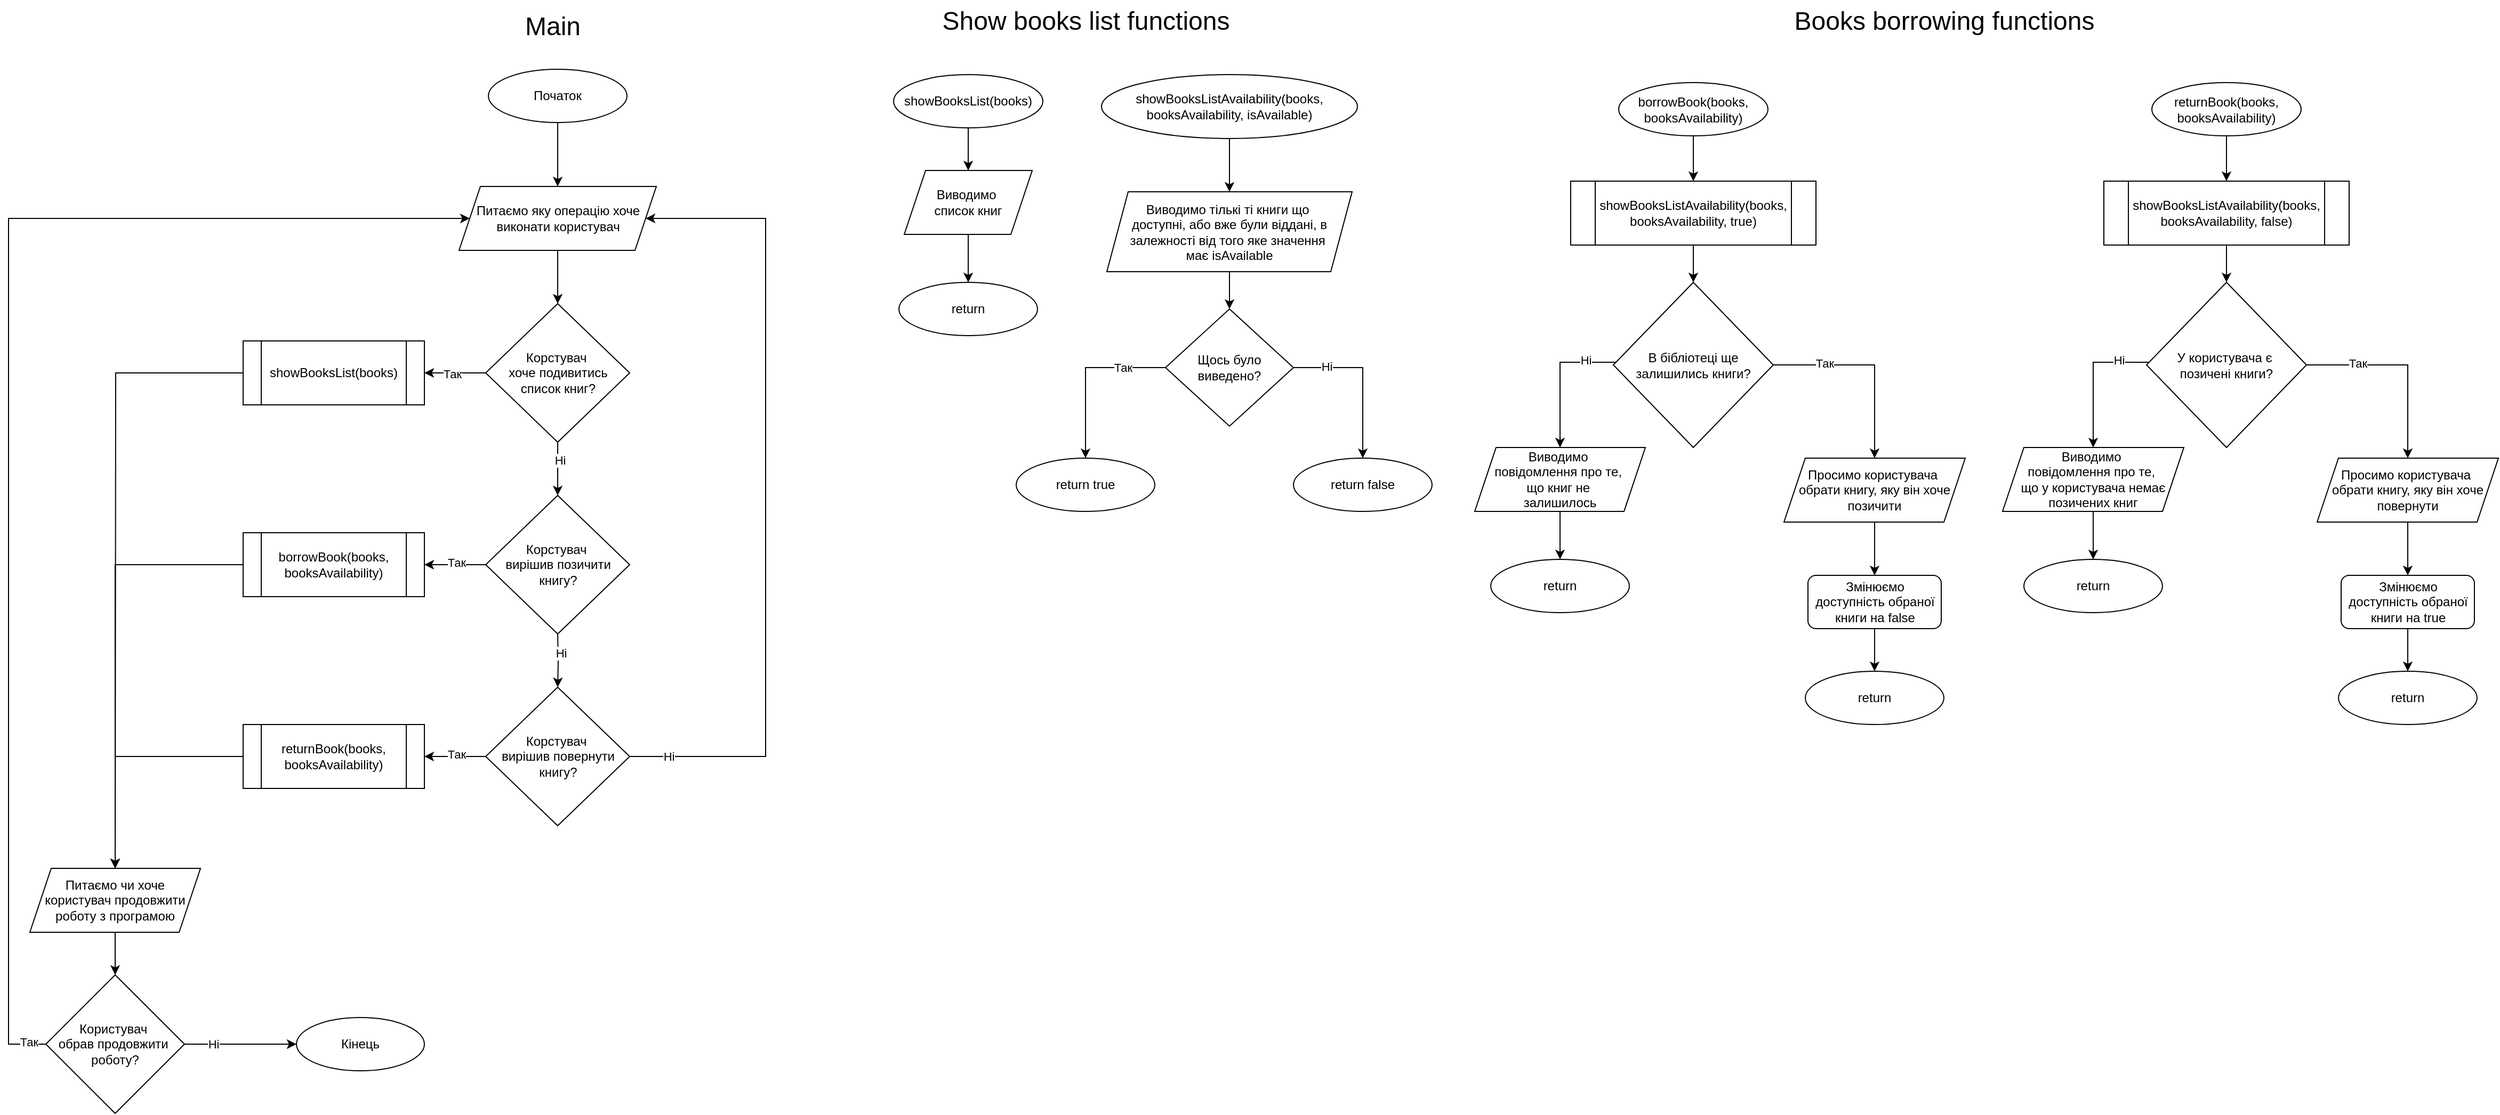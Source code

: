 <mxfile version="24.8.1">
  <diagram name="Page-1" id="XjKNdMhh2U0nfwWWohRo">
    <mxGraphModel dx="4075" dy="1305" grid="1" gridSize="10" guides="1" tooltips="1" connect="1" arrows="1" fold="1" page="1" pageScale="1" pageWidth="850" pageHeight="1100" math="0" shadow="0">
      <root>
        <mxCell id="0" />
        <mxCell id="1" parent="0" />
        <mxCell id="abfaj3LT7T33ILpD5jAN-125" style="edgeStyle=orthogonalEdgeStyle;rounded=0;orthogonalLoop=1;jettySize=auto;html=1;entryX=0.5;entryY=0;entryDx=0;entryDy=0;" edge="1" parent="1" source="MJ7d8MGrej0oFUK3ACLP-1" target="abfaj3LT7T33ILpD5jAN-124">
          <mxGeometry relative="1" as="geometry" />
        </mxCell>
        <mxCell id="MJ7d8MGrej0oFUK3ACLP-1" value="Початок" style="ellipse;whiteSpace=wrap;html=1;" parent="1" vertex="1">
          <mxGeometry x="120" y="90" width="130" height="50" as="geometry" />
        </mxCell>
        <mxCell id="MJ7d8MGrej0oFUK3ACLP-2" value="&lt;font style=&quot;font-size: 24px;&quot;&gt;Main&lt;/font&gt;" style="text;html=1;align=center;verticalAlign=middle;resizable=0;points=[];autosize=1;strokeColor=none;fillColor=none;" parent="1" vertex="1">
          <mxGeometry x="140" y="30" width="80" height="40" as="geometry" />
        </mxCell>
        <mxCell id="MJ7d8MGrej0oFUK3ACLP-3" value="&lt;font style=&quot;font-size: 24px;&quot;&gt;Show books list functions&lt;/font&gt;" style="text;html=1;align=center;verticalAlign=middle;resizable=0;points=[];autosize=1;strokeColor=none;fillColor=none;" parent="1" vertex="1">
          <mxGeometry x="535" y="25" width="290" height="40" as="geometry" />
        </mxCell>
        <mxCell id="abfaj3LT7T33ILpD5jAN-70" value="" style="edgeStyle=orthogonalEdgeStyle;rounded=0;orthogonalLoop=1;jettySize=auto;html=1;" edge="1" parent="1" source="abfaj3LT7T33ILpD5jAN-59" target="abfaj3LT7T33ILpD5jAN-69">
          <mxGeometry relative="1" as="geometry" />
        </mxCell>
        <mxCell id="abfaj3LT7T33ILpD5jAN-59" value="showBooksList(books)" style="ellipse;whiteSpace=wrap;html=1;" vertex="1" parent="1">
          <mxGeometry x="500" y="95" width="140" height="50" as="geometry" />
        </mxCell>
        <mxCell id="abfaj3LT7T33ILpD5jAN-62" value="return" style="ellipse;whiteSpace=wrap;html=1;" vertex="1" parent="1">
          <mxGeometry x="505" y="290" width="130" height="50" as="geometry" />
        </mxCell>
        <mxCell id="abfaj3LT7T33ILpD5jAN-73" value="" style="edgeStyle=orthogonalEdgeStyle;rounded=0;orthogonalLoop=1;jettySize=auto;html=1;" edge="1" parent="1" source="abfaj3LT7T33ILpD5jAN-65" target="abfaj3LT7T33ILpD5jAN-72">
          <mxGeometry relative="1" as="geometry" />
        </mxCell>
        <mxCell id="abfaj3LT7T33ILpD5jAN-65" value="showBooksListAvailability(books, booksAvailability, isAvailable)" style="ellipse;whiteSpace=wrap;html=1;" vertex="1" parent="1">
          <mxGeometry x="695" y="95" width="240" height="60" as="geometry" />
        </mxCell>
        <mxCell id="abfaj3LT7T33ILpD5jAN-68" value="return true" style="ellipse;whiteSpace=wrap;html=1;" vertex="1" parent="1">
          <mxGeometry x="615" y="455" width="130" height="50" as="geometry" />
        </mxCell>
        <mxCell id="abfaj3LT7T33ILpD5jAN-71" value="" style="edgeStyle=orthogonalEdgeStyle;rounded=0;orthogonalLoop=1;jettySize=auto;html=1;" edge="1" parent="1" source="abfaj3LT7T33ILpD5jAN-69" target="abfaj3LT7T33ILpD5jAN-62">
          <mxGeometry relative="1" as="geometry" />
        </mxCell>
        <mxCell id="abfaj3LT7T33ILpD5jAN-69" value="Виводимо&amp;nbsp;&lt;div&gt;список книг&lt;/div&gt;" style="shape=parallelogram;perimeter=parallelogramPerimeter;whiteSpace=wrap;html=1;fixedSize=1;" vertex="1" parent="1">
          <mxGeometry x="510" y="185" width="120" height="60" as="geometry" />
        </mxCell>
        <mxCell id="abfaj3LT7T33ILpD5jAN-77" value="" style="edgeStyle=orthogonalEdgeStyle;rounded=0;orthogonalLoop=1;jettySize=auto;html=1;" edge="1" parent="1" source="abfaj3LT7T33ILpD5jAN-72" target="abfaj3LT7T33ILpD5jAN-76">
          <mxGeometry relative="1" as="geometry" />
        </mxCell>
        <mxCell id="abfaj3LT7T33ILpD5jAN-72" value="Виводимо тількі ті книги що&amp;nbsp;&lt;div&gt;доступні, або вже були віддані, в залежності&amp;nbsp;&lt;span style=&quot;background-color: initial;&quot;&gt;від того яке значення&amp;nbsp;&lt;/span&gt;&lt;/div&gt;&lt;div&gt;&lt;span style=&quot;background-color: initial;&quot;&gt;має isAvailable&lt;/span&gt;&lt;/div&gt;" style="shape=parallelogram;perimeter=parallelogramPerimeter;whiteSpace=wrap;html=1;fixedSize=1;" vertex="1" parent="1">
          <mxGeometry x="700" y="205" width="230" height="75" as="geometry" />
        </mxCell>
        <mxCell id="abfaj3LT7T33ILpD5jAN-78" style="edgeStyle=orthogonalEdgeStyle;rounded=0;orthogonalLoop=1;jettySize=auto;html=1;entryX=0.5;entryY=0;entryDx=0;entryDy=0;" edge="1" parent="1" source="abfaj3LT7T33ILpD5jAN-76" target="abfaj3LT7T33ILpD5jAN-68">
          <mxGeometry relative="1" as="geometry" />
        </mxCell>
        <mxCell id="abfaj3LT7T33ILpD5jAN-82" value="Так" style="edgeLabel;html=1;align=center;verticalAlign=middle;resizable=0;points=[];" vertex="1" connectable="0" parent="abfaj3LT7T33ILpD5jAN-78">
          <mxGeometry x="-0.533" y="-2" relative="1" as="geometry">
            <mxPoint x="-3" y="2" as="offset" />
          </mxGeometry>
        </mxCell>
        <mxCell id="abfaj3LT7T33ILpD5jAN-80" style="edgeStyle=orthogonalEdgeStyle;rounded=0;orthogonalLoop=1;jettySize=auto;html=1;entryX=0.5;entryY=0;entryDx=0;entryDy=0;" edge="1" parent="1" source="abfaj3LT7T33ILpD5jAN-76" target="abfaj3LT7T33ILpD5jAN-79">
          <mxGeometry relative="1" as="geometry">
            <Array as="points">
              <mxPoint x="940" y="370" />
            </Array>
          </mxGeometry>
        </mxCell>
        <mxCell id="abfaj3LT7T33ILpD5jAN-81" value="Ні" style="edgeLabel;html=1;align=center;verticalAlign=middle;resizable=0;points=[];" vertex="1" connectable="0" parent="abfaj3LT7T33ILpD5jAN-80">
          <mxGeometry x="-0.596" y="1" relative="1" as="geometry">
            <mxPoint as="offset" />
          </mxGeometry>
        </mxCell>
        <mxCell id="abfaj3LT7T33ILpD5jAN-76" value="Щось було виведено?" style="rhombus;whiteSpace=wrap;html=1;" vertex="1" parent="1">
          <mxGeometry x="755" y="315" width="120" height="110" as="geometry" />
        </mxCell>
        <mxCell id="abfaj3LT7T33ILpD5jAN-79" value="return false" style="ellipse;whiteSpace=wrap;html=1;" vertex="1" parent="1">
          <mxGeometry x="875" y="455" width="130" height="50" as="geometry" />
        </mxCell>
        <mxCell id="abfaj3LT7T33ILpD5jAN-83" value="&lt;font style=&quot;font-size: 24px;&quot;&gt;Books borrowing functions&lt;/font&gt;" style="text;html=1;align=center;verticalAlign=middle;resizable=0;points=[];autosize=1;strokeColor=none;fillColor=none;" vertex="1" parent="1">
          <mxGeometry x="1335" y="25" width="300" height="40" as="geometry" />
        </mxCell>
        <mxCell id="abfaj3LT7T33ILpD5jAN-90" value="" style="edgeStyle=orthogonalEdgeStyle;rounded=0;orthogonalLoop=1;jettySize=auto;html=1;" edge="1" parent="1" source="abfaj3LT7T33ILpD5jAN-85" target="abfaj3LT7T33ILpD5jAN-89">
          <mxGeometry relative="1" as="geometry" />
        </mxCell>
        <mxCell id="abfaj3LT7T33ILpD5jAN-85" value="borrowBook(books, booksAvailability)" style="ellipse;whiteSpace=wrap;html=1;" vertex="1" parent="1">
          <mxGeometry x="1180" y="102.5" width="140" height="50" as="geometry" />
        </mxCell>
        <mxCell id="abfaj3LT7T33ILpD5jAN-92" value="" style="edgeStyle=orthogonalEdgeStyle;rounded=0;orthogonalLoop=1;jettySize=auto;html=1;" edge="1" parent="1" source="abfaj3LT7T33ILpD5jAN-89" target="abfaj3LT7T33ILpD5jAN-91">
          <mxGeometry relative="1" as="geometry" />
        </mxCell>
        <mxCell id="abfaj3LT7T33ILpD5jAN-89" value="showBooksListAvailability(books, booksAvailability, true)" style="shape=process;whiteSpace=wrap;html=1;backgroundOutline=1;" vertex="1" parent="1">
          <mxGeometry x="1135" y="195" width="230" height="60" as="geometry" />
        </mxCell>
        <mxCell id="abfaj3LT7T33ILpD5jAN-94" style="edgeStyle=orthogonalEdgeStyle;rounded=0;orthogonalLoop=1;jettySize=auto;html=1;entryX=0.5;entryY=0;entryDx=0;entryDy=0;" edge="1" parent="1" source="abfaj3LT7T33ILpD5jAN-91" target="abfaj3LT7T33ILpD5jAN-93">
          <mxGeometry relative="1" as="geometry">
            <Array as="points">
              <mxPoint x="1125" y="365" />
            </Array>
          </mxGeometry>
        </mxCell>
        <mxCell id="abfaj3LT7T33ILpD5jAN-96" value="Ні" style="edgeLabel;html=1;align=center;verticalAlign=middle;resizable=0;points=[];" vertex="1" connectable="0" parent="abfaj3LT7T33ILpD5jAN-94">
          <mxGeometry x="-0.573" y="-2" relative="1" as="geometry">
            <mxPoint as="offset" />
          </mxGeometry>
        </mxCell>
        <mxCell id="abfaj3LT7T33ILpD5jAN-100" style="edgeStyle=orthogonalEdgeStyle;rounded=0;orthogonalLoop=1;jettySize=auto;html=1;entryX=0.5;entryY=0;entryDx=0;entryDy=0;" edge="1" parent="1" source="abfaj3LT7T33ILpD5jAN-91" target="abfaj3LT7T33ILpD5jAN-99">
          <mxGeometry relative="1" as="geometry" />
        </mxCell>
        <mxCell id="abfaj3LT7T33ILpD5jAN-101" value="Так" style="edgeLabel;html=1;align=center;verticalAlign=middle;resizable=0;points=[];" vertex="1" connectable="0" parent="abfaj3LT7T33ILpD5jAN-100">
          <mxGeometry x="-0.482" y="2" relative="1" as="geometry">
            <mxPoint as="offset" />
          </mxGeometry>
        </mxCell>
        <mxCell id="abfaj3LT7T33ILpD5jAN-91" value="В бібліотеці ще залишились книги?" style="rhombus;whiteSpace=wrap;html=1;" vertex="1" parent="1">
          <mxGeometry x="1175" y="290" width="150" height="155" as="geometry" />
        </mxCell>
        <mxCell id="abfaj3LT7T33ILpD5jAN-98" value="" style="edgeStyle=orthogonalEdgeStyle;rounded=0;orthogonalLoop=1;jettySize=auto;html=1;" edge="1" parent="1" source="abfaj3LT7T33ILpD5jAN-93" target="abfaj3LT7T33ILpD5jAN-97">
          <mxGeometry relative="1" as="geometry" />
        </mxCell>
        <mxCell id="abfaj3LT7T33ILpD5jAN-93" value="Виводимо&amp;nbsp;&lt;div&gt;повідомлення про те,&amp;nbsp;&lt;/div&gt;&lt;div&gt;що книг не&amp;nbsp;&lt;/div&gt;&lt;div&gt;залишилось&lt;/div&gt;" style="shape=parallelogram;perimeter=parallelogramPerimeter;whiteSpace=wrap;html=1;fixedSize=1;" vertex="1" parent="1">
          <mxGeometry x="1045" y="445" width="160" height="60" as="geometry" />
        </mxCell>
        <mxCell id="abfaj3LT7T33ILpD5jAN-97" value="return" style="ellipse;whiteSpace=wrap;html=1;" vertex="1" parent="1">
          <mxGeometry x="1060" y="550" width="130" height="50" as="geometry" />
        </mxCell>
        <mxCell id="abfaj3LT7T33ILpD5jAN-104" value="" style="edgeStyle=orthogonalEdgeStyle;rounded=0;orthogonalLoop=1;jettySize=auto;html=1;" edge="1" parent="1" source="abfaj3LT7T33ILpD5jAN-99" target="abfaj3LT7T33ILpD5jAN-103">
          <mxGeometry relative="1" as="geometry" />
        </mxCell>
        <mxCell id="abfaj3LT7T33ILpD5jAN-99" value="Просимо користувача&amp;nbsp;&lt;div&gt;обрати книгу, яку він хоче позичити&lt;/div&gt;" style="shape=parallelogram;perimeter=parallelogramPerimeter;whiteSpace=wrap;html=1;fixedSize=1;" vertex="1" parent="1">
          <mxGeometry x="1335" y="455" width="170" height="60" as="geometry" />
        </mxCell>
        <mxCell id="abfaj3LT7T33ILpD5jAN-106" value="" style="edgeStyle=orthogonalEdgeStyle;rounded=0;orthogonalLoop=1;jettySize=auto;html=1;" edge="1" parent="1" source="abfaj3LT7T33ILpD5jAN-103" target="abfaj3LT7T33ILpD5jAN-105">
          <mxGeometry relative="1" as="geometry" />
        </mxCell>
        <mxCell id="abfaj3LT7T33ILpD5jAN-103" value="Змінюємо доступність обраної книги на false" style="rounded=1;whiteSpace=wrap;html=1;" vertex="1" parent="1">
          <mxGeometry x="1357.5" y="565" width="125" height="50" as="geometry" />
        </mxCell>
        <mxCell id="abfaj3LT7T33ILpD5jAN-105" value="return" style="ellipse;whiteSpace=wrap;html=1;" vertex="1" parent="1">
          <mxGeometry x="1355" y="655" width="130" height="50" as="geometry" />
        </mxCell>
        <mxCell id="abfaj3LT7T33ILpD5jAN-107" value="" style="edgeStyle=orthogonalEdgeStyle;rounded=0;orthogonalLoop=1;jettySize=auto;html=1;" edge="1" parent="1" source="abfaj3LT7T33ILpD5jAN-108" target="abfaj3LT7T33ILpD5jAN-110">
          <mxGeometry relative="1" as="geometry" />
        </mxCell>
        <mxCell id="abfaj3LT7T33ILpD5jAN-108" value="returnBook(books, booksAvailability)" style="ellipse;whiteSpace=wrap;html=1;" vertex="1" parent="1">
          <mxGeometry x="1680" y="102.5" width="140" height="50" as="geometry" />
        </mxCell>
        <mxCell id="abfaj3LT7T33ILpD5jAN-109" value="" style="edgeStyle=orthogonalEdgeStyle;rounded=0;orthogonalLoop=1;jettySize=auto;html=1;" edge="1" parent="1" source="abfaj3LT7T33ILpD5jAN-110" target="abfaj3LT7T33ILpD5jAN-115">
          <mxGeometry relative="1" as="geometry" />
        </mxCell>
        <mxCell id="abfaj3LT7T33ILpD5jAN-110" value="showBooksListAvailability(books, booksAvailability, false)" style="shape=process;whiteSpace=wrap;html=1;backgroundOutline=1;" vertex="1" parent="1">
          <mxGeometry x="1635" y="195" width="230" height="60" as="geometry" />
        </mxCell>
        <mxCell id="abfaj3LT7T33ILpD5jAN-111" style="edgeStyle=orthogonalEdgeStyle;rounded=0;orthogonalLoop=1;jettySize=auto;html=1;entryX=0.5;entryY=0;entryDx=0;entryDy=0;" edge="1" parent="1" source="abfaj3LT7T33ILpD5jAN-115" target="abfaj3LT7T33ILpD5jAN-117">
          <mxGeometry relative="1" as="geometry">
            <Array as="points">
              <mxPoint x="1625" y="365" />
            </Array>
          </mxGeometry>
        </mxCell>
        <mxCell id="abfaj3LT7T33ILpD5jAN-112" value="Ні" style="edgeLabel;html=1;align=center;verticalAlign=middle;resizable=0;points=[];" vertex="1" connectable="0" parent="abfaj3LT7T33ILpD5jAN-111">
          <mxGeometry x="-0.573" y="-2" relative="1" as="geometry">
            <mxPoint as="offset" />
          </mxGeometry>
        </mxCell>
        <mxCell id="abfaj3LT7T33ILpD5jAN-113" style="edgeStyle=orthogonalEdgeStyle;rounded=0;orthogonalLoop=1;jettySize=auto;html=1;entryX=0.5;entryY=0;entryDx=0;entryDy=0;" edge="1" parent="1" source="abfaj3LT7T33ILpD5jAN-115" target="abfaj3LT7T33ILpD5jAN-120">
          <mxGeometry relative="1" as="geometry" />
        </mxCell>
        <mxCell id="abfaj3LT7T33ILpD5jAN-114" value="Так" style="edgeLabel;html=1;align=center;verticalAlign=middle;resizable=0;points=[];" vertex="1" connectable="0" parent="abfaj3LT7T33ILpD5jAN-113">
          <mxGeometry x="-0.482" y="2" relative="1" as="geometry">
            <mxPoint as="offset" />
          </mxGeometry>
        </mxCell>
        <mxCell id="abfaj3LT7T33ILpD5jAN-115" value="У користувача є&amp;nbsp;&lt;div&gt;позичені книги?&lt;/div&gt;" style="rhombus;whiteSpace=wrap;html=1;" vertex="1" parent="1">
          <mxGeometry x="1675" y="290" width="150" height="155" as="geometry" />
        </mxCell>
        <mxCell id="abfaj3LT7T33ILpD5jAN-116" value="" style="edgeStyle=orthogonalEdgeStyle;rounded=0;orthogonalLoop=1;jettySize=auto;html=1;" edge="1" parent="1" source="abfaj3LT7T33ILpD5jAN-117" target="abfaj3LT7T33ILpD5jAN-118">
          <mxGeometry relative="1" as="geometry" />
        </mxCell>
        <mxCell id="abfaj3LT7T33ILpD5jAN-117" value="Виводимо&amp;nbsp;&lt;div&gt;повідомлення про те,&amp;nbsp;&lt;/div&gt;&lt;div&gt;що у користувача немає позичених книг&lt;/div&gt;" style="shape=parallelogram;perimeter=parallelogramPerimeter;whiteSpace=wrap;html=1;fixedSize=1;" vertex="1" parent="1">
          <mxGeometry x="1540" y="445" width="170" height="60" as="geometry" />
        </mxCell>
        <mxCell id="abfaj3LT7T33ILpD5jAN-118" value="return" style="ellipse;whiteSpace=wrap;html=1;" vertex="1" parent="1">
          <mxGeometry x="1560" y="550" width="130" height="50" as="geometry" />
        </mxCell>
        <mxCell id="abfaj3LT7T33ILpD5jAN-119" value="" style="edgeStyle=orthogonalEdgeStyle;rounded=0;orthogonalLoop=1;jettySize=auto;html=1;" edge="1" parent="1" source="abfaj3LT7T33ILpD5jAN-120" target="abfaj3LT7T33ILpD5jAN-122">
          <mxGeometry relative="1" as="geometry" />
        </mxCell>
        <mxCell id="abfaj3LT7T33ILpD5jAN-120" value="Просимо користувача&amp;nbsp;&lt;div&gt;обрати книгу, яку він хоче повернути&lt;/div&gt;" style="shape=parallelogram;perimeter=parallelogramPerimeter;whiteSpace=wrap;html=1;fixedSize=1;" vertex="1" parent="1">
          <mxGeometry x="1835" y="455" width="170" height="60" as="geometry" />
        </mxCell>
        <mxCell id="abfaj3LT7T33ILpD5jAN-121" value="" style="edgeStyle=orthogonalEdgeStyle;rounded=0;orthogonalLoop=1;jettySize=auto;html=1;" edge="1" parent="1" source="abfaj3LT7T33ILpD5jAN-122" target="abfaj3LT7T33ILpD5jAN-123">
          <mxGeometry relative="1" as="geometry" />
        </mxCell>
        <mxCell id="abfaj3LT7T33ILpD5jAN-122" value="Змінюємо доступність обраної книги на true" style="rounded=1;whiteSpace=wrap;html=1;" vertex="1" parent="1">
          <mxGeometry x="1857.5" y="565" width="125" height="50" as="geometry" />
        </mxCell>
        <mxCell id="abfaj3LT7T33ILpD5jAN-123" value="return" style="ellipse;whiteSpace=wrap;html=1;" vertex="1" parent="1">
          <mxGeometry x="1855" y="655" width="130" height="50" as="geometry" />
        </mxCell>
        <mxCell id="abfaj3LT7T33ILpD5jAN-127" style="edgeStyle=orthogonalEdgeStyle;rounded=0;orthogonalLoop=1;jettySize=auto;html=1;entryX=0.5;entryY=0;entryDx=0;entryDy=0;" edge="1" parent="1" source="abfaj3LT7T33ILpD5jAN-124" target="abfaj3LT7T33ILpD5jAN-126">
          <mxGeometry relative="1" as="geometry" />
        </mxCell>
        <mxCell id="abfaj3LT7T33ILpD5jAN-124" value="Питаємо яку операцію хоче виконати користувач" style="shape=parallelogram;perimeter=parallelogramPerimeter;whiteSpace=wrap;html=1;fixedSize=1;" vertex="1" parent="1">
          <mxGeometry x="92.5" y="200" width="185" height="60" as="geometry" />
        </mxCell>
        <mxCell id="abfaj3LT7T33ILpD5jAN-129" style="edgeStyle=orthogonalEdgeStyle;rounded=0;orthogonalLoop=1;jettySize=auto;html=1;entryX=1;entryY=0.5;entryDx=0;entryDy=0;" edge="1" parent="1" source="abfaj3LT7T33ILpD5jAN-126" target="abfaj3LT7T33ILpD5jAN-128">
          <mxGeometry relative="1" as="geometry" />
        </mxCell>
        <mxCell id="abfaj3LT7T33ILpD5jAN-130" value="Так" style="edgeLabel;html=1;align=center;verticalAlign=middle;resizable=0;points=[];" vertex="1" connectable="0" parent="abfaj3LT7T33ILpD5jAN-129">
          <mxGeometry x="0.112" y="1" relative="1" as="geometry">
            <mxPoint as="offset" />
          </mxGeometry>
        </mxCell>
        <mxCell id="abfaj3LT7T33ILpD5jAN-135" value="" style="edgeStyle=orthogonalEdgeStyle;rounded=0;orthogonalLoop=1;jettySize=auto;html=1;" edge="1" parent="1" source="abfaj3LT7T33ILpD5jAN-126" target="abfaj3LT7T33ILpD5jAN-131">
          <mxGeometry relative="1" as="geometry" />
        </mxCell>
        <mxCell id="abfaj3LT7T33ILpD5jAN-136" value="Ні" style="edgeLabel;html=1;align=center;verticalAlign=middle;resizable=0;points=[];" vertex="1" connectable="0" parent="abfaj3LT7T33ILpD5jAN-135">
          <mxGeometry x="-0.312" y="2" relative="1" as="geometry">
            <mxPoint as="offset" />
          </mxGeometry>
        </mxCell>
        <mxCell id="abfaj3LT7T33ILpD5jAN-126" value="Корстувач&amp;nbsp;&lt;div&gt;хоче подивитись список книг?&lt;/div&gt;" style="rhombus;whiteSpace=wrap;html=1;" vertex="1" parent="1">
          <mxGeometry x="117.5" y="310" width="135" height="130" as="geometry" />
        </mxCell>
        <mxCell id="abfaj3LT7T33ILpD5jAN-149" style="edgeStyle=orthogonalEdgeStyle;rounded=0;orthogonalLoop=1;jettySize=auto;html=1;" edge="1" parent="1" source="abfaj3LT7T33ILpD5jAN-128">
          <mxGeometry relative="1" as="geometry">
            <mxPoint x="-230" y="840" as="targetPoint" />
          </mxGeometry>
        </mxCell>
        <mxCell id="abfaj3LT7T33ILpD5jAN-128" value="showBooksList(books)" style="shape=process;whiteSpace=wrap;html=1;backgroundOutline=1;" vertex="1" parent="1">
          <mxGeometry x="-110" y="345" width="170" height="60" as="geometry" />
        </mxCell>
        <mxCell id="abfaj3LT7T33ILpD5jAN-133" value="" style="edgeStyle=orthogonalEdgeStyle;rounded=0;orthogonalLoop=1;jettySize=auto;html=1;" edge="1" parent="1" source="abfaj3LT7T33ILpD5jAN-131" target="abfaj3LT7T33ILpD5jAN-132">
          <mxGeometry relative="1" as="geometry" />
        </mxCell>
        <mxCell id="abfaj3LT7T33ILpD5jAN-134" value="Так" style="edgeLabel;html=1;align=center;verticalAlign=middle;resizable=0;points=[];" vertex="1" connectable="0" parent="abfaj3LT7T33ILpD5jAN-133">
          <mxGeometry x="-0.038" y="-2" relative="1" as="geometry">
            <mxPoint as="offset" />
          </mxGeometry>
        </mxCell>
        <mxCell id="abfaj3LT7T33ILpD5jAN-131" value="Корстувач&amp;nbsp;&lt;div&gt;вирішив позичити книгу?&lt;/div&gt;" style="rhombus;whiteSpace=wrap;html=1;" vertex="1" parent="1">
          <mxGeometry x="117.5" y="490" width="135" height="130" as="geometry" />
        </mxCell>
        <mxCell id="abfaj3LT7T33ILpD5jAN-148" style="edgeStyle=orthogonalEdgeStyle;rounded=0;orthogonalLoop=1;jettySize=auto;html=1;entryX=0.5;entryY=0;entryDx=0;entryDy=0;" edge="1" parent="1" source="abfaj3LT7T33ILpD5jAN-132" target="abfaj3LT7T33ILpD5jAN-146">
          <mxGeometry relative="1" as="geometry" />
        </mxCell>
        <mxCell id="abfaj3LT7T33ILpD5jAN-132" value="borrowBook(books, booksAvailability)" style="shape=process;whiteSpace=wrap;html=1;backgroundOutline=1;" vertex="1" parent="1">
          <mxGeometry x="-110" y="525" width="170" height="60" as="geometry" />
        </mxCell>
        <mxCell id="abfaj3LT7T33ILpD5jAN-137" value="" style="edgeStyle=orthogonalEdgeStyle;rounded=0;orthogonalLoop=1;jettySize=auto;html=1;" edge="1" parent="1" target="abfaj3LT7T33ILpD5jAN-141">
          <mxGeometry relative="1" as="geometry">
            <mxPoint x="185" y="620" as="sourcePoint" />
          </mxGeometry>
        </mxCell>
        <mxCell id="abfaj3LT7T33ILpD5jAN-138" value="Ні" style="edgeLabel;html=1;align=center;verticalAlign=middle;resizable=0;points=[];" vertex="1" connectable="0" parent="abfaj3LT7T33ILpD5jAN-137">
          <mxGeometry x="-0.312" y="2" relative="1" as="geometry">
            <mxPoint as="offset" />
          </mxGeometry>
        </mxCell>
        <mxCell id="abfaj3LT7T33ILpD5jAN-139" value="" style="edgeStyle=orthogonalEdgeStyle;rounded=0;orthogonalLoop=1;jettySize=auto;html=1;" edge="1" parent="1" source="abfaj3LT7T33ILpD5jAN-141" target="abfaj3LT7T33ILpD5jAN-142">
          <mxGeometry relative="1" as="geometry" />
        </mxCell>
        <mxCell id="abfaj3LT7T33ILpD5jAN-140" value="Так" style="edgeLabel;html=1;align=center;verticalAlign=middle;resizable=0;points=[];" vertex="1" connectable="0" parent="abfaj3LT7T33ILpD5jAN-139">
          <mxGeometry x="-0.038" y="-2" relative="1" as="geometry">
            <mxPoint as="offset" />
          </mxGeometry>
        </mxCell>
        <mxCell id="abfaj3LT7T33ILpD5jAN-150" style="edgeStyle=orthogonalEdgeStyle;rounded=0;orthogonalLoop=1;jettySize=auto;html=1;entryX=1;entryY=0.5;entryDx=0;entryDy=0;" edge="1" parent="1" source="abfaj3LT7T33ILpD5jAN-141" target="abfaj3LT7T33ILpD5jAN-124">
          <mxGeometry relative="1" as="geometry">
            <Array as="points">
              <mxPoint x="380" y="735" />
              <mxPoint x="380" y="230" />
            </Array>
          </mxGeometry>
        </mxCell>
        <mxCell id="abfaj3LT7T33ILpD5jAN-151" value="Ні" style="edgeLabel;html=1;align=center;verticalAlign=middle;resizable=0;points=[];" vertex="1" connectable="0" parent="abfaj3LT7T33ILpD5jAN-150">
          <mxGeometry x="-0.904" y="4" relative="1" as="geometry">
            <mxPoint y="4" as="offset" />
          </mxGeometry>
        </mxCell>
        <mxCell id="abfaj3LT7T33ILpD5jAN-141" value="Корстувач&amp;nbsp;&lt;div&gt;вирішив повернути книгу?&lt;/div&gt;" style="rhombus;whiteSpace=wrap;html=1;" vertex="1" parent="1">
          <mxGeometry x="117.5" y="670" width="135" height="130" as="geometry" />
        </mxCell>
        <mxCell id="abfaj3LT7T33ILpD5jAN-147" style="edgeStyle=orthogonalEdgeStyle;rounded=0;orthogonalLoop=1;jettySize=auto;html=1;entryX=0.5;entryY=0;entryDx=0;entryDy=0;" edge="1" parent="1" source="abfaj3LT7T33ILpD5jAN-142" target="abfaj3LT7T33ILpD5jAN-146">
          <mxGeometry relative="1" as="geometry" />
        </mxCell>
        <mxCell id="abfaj3LT7T33ILpD5jAN-142" value="returnBook(books, booksAvailability)" style="shape=process;whiteSpace=wrap;html=1;backgroundOutline=1;" vertex="1" parent="1">
          <mxGeometry x="-110" y="705" width="170" height="60" as="geometry" />
        </mxCell>
        <mxCell id="abfaj3LT7T33ILpD5jAN-153" value="" style="edgeStyle=orthogonalEdgeStyle;rounded=0;orthogonalLoop=1;jettySize=auto;html=1;" edge="1" parent="1" source="abfaj3LT7T33ILpD5jAN-146" target="abfaj3LT7T33ILpD5jAN-152">
          <mxGeometry relative="1" as="geometry" />
        </mxCell>
        <mxCell id="abfaj3LT7T33ILpD5jAN-146" value="Питаємо чи хоче користувач продовжити роботу з програмою" style="shape=parallelogram;perimeter=parallelogramPerimeter;whiteSpace=wrap;html=1;fixedSize=1;" vertex="1" parent="1">
          <mxGeometry x="-310" y="840" width="160" height="60" as="geometry" />
        </mxCell>
        <mxCell id="abfaj3LT7T33ILpD5jAN-154" style="edgeStyle=orthogonalEdgeStyle;rounded=0;orthogonalLoop=1;jettySize=auto;html=1;entryX=0;entryY=0.5;entryDx=0;entryDy=0;" edge="1" parent="1" source="abfaj3LT7T33ILpD5jAN-152" target="abfaj3LT7T33ILpD5jAN-124">
          <mxGeometry relative="1" as="geometry">
            <Array as="points">
              <mxPoint x="-330" y="1005" />
              <mxPoint x="-330" y="230" />
            </Array>
          </mxGeometry>
        </mxCell>
        <mxCell id="abfaj3LT7T33ILpD5jAN-155" value="Так" style="edgeLabel;html=1;align=center;verticalAlign=middle;resizable=0;points=[];" vertex="1" connectable="0" parent="abfaj3LT7T33ILpD5jAN-154">
          <mxGeometry x="-0.974" y="-2" relative="1" as="geometry">
            <mxPoint as="offset" />
          </mxGeometry>
        </mxCell>
        <mxCell id="abfaj3LT7T33ILpD5jAN-157" value="" style="edgeStyle=orthogonalEdgeStyle;rounded=0;orthogonalLoop=1;jettySize=auto;html=1;" edge="1" parent="1" source="abfaj3LT7T33ILpD5jAN-152" target="abfaj3LT7T33ILpD5jAN-156">
          <mxGeometry relative="1" as="geometry" />
        </mxCell>
        <mxCell id="abfaj3LT7T33ILpD5jAN-158" value="Ні" style="edgeLabel;html=1;align=center;verticalAlign=middle;resizable=0;points=[];" vertex="1" connectable="0" parent="abfaj3LT7T33ILpD5jAN-157">
          <mxGeometry x="-0.486" y="-1" relative="1" as="geometry">
            <mxPoint y="-1" as="offset" />
          </mxGeometry>
        </mxCell>
        <mxCell id="abfaj3LT7T33ILpD5jAN-152" value="Користувач&amp;nbsp;&lt;div&gt;обрав продовжити&amp;nbsp;&lt;div&gt;роботу?&lt;/div&gt;&lt;/div&gt;" style="rhombus;whiteSpace=wrap;html=1;" vertex="1" parent="1">
          <mxGeometry x="-295" y="940" width="130" height="130" as="geometry" />
        </mxCell>
        <mxCell id="abfaj3LT7T33ILpD5jAN-156" value="Кінець" style="ellipse;whiteSpace=wrap;html=1;" vertex="1" parent="1">
          <mxGeometry x="-60" y="980" width="120" height="50" as="geometry" />
        </mxCell>
      </root>
    </mxGraphModel>
  </diagram>
</mxfile>
